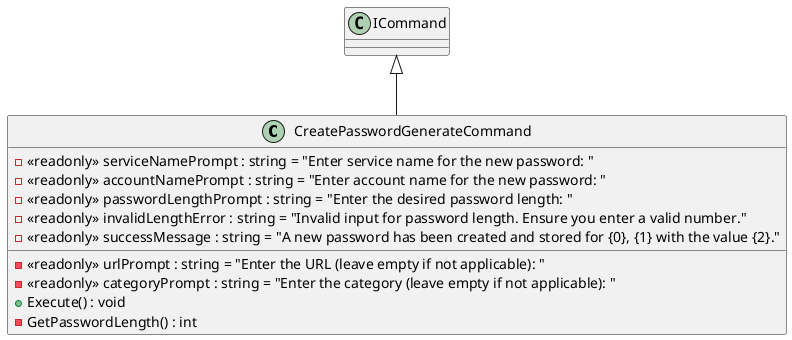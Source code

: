 @startuml
class CreatePasswordGenerateCommand {
    - <<readonly>> serviceNamePrompt : string = "Enter service name for the new password: "
    - <<readonly>> accountNamePrompt : string = "Enter account name for the new password: "
    - <<readonly>> passwordLengthPrompt : string = "Enter the desired password length: "
    - <<readonly>> urlPrompt : string = "Enter the URL (leave empty if not applicable): "
    - <<readonly>> categoryPrompt : string = "Enter the category (leave empty if not applicable): "
    - <<readonly>> invalidLengthError : string = "Invalid input for password length. Ensure you enter a valid number."
    - <<readonly>> successMessage : string = "A new password has been created and stored for {0&#125;, {1&#125; with the value {2&#125;."
    + Execute() : void
    - GetPasswordLength() : int
}
ICommand <|-- CreatePasswordGenerateCommand
@enduml
